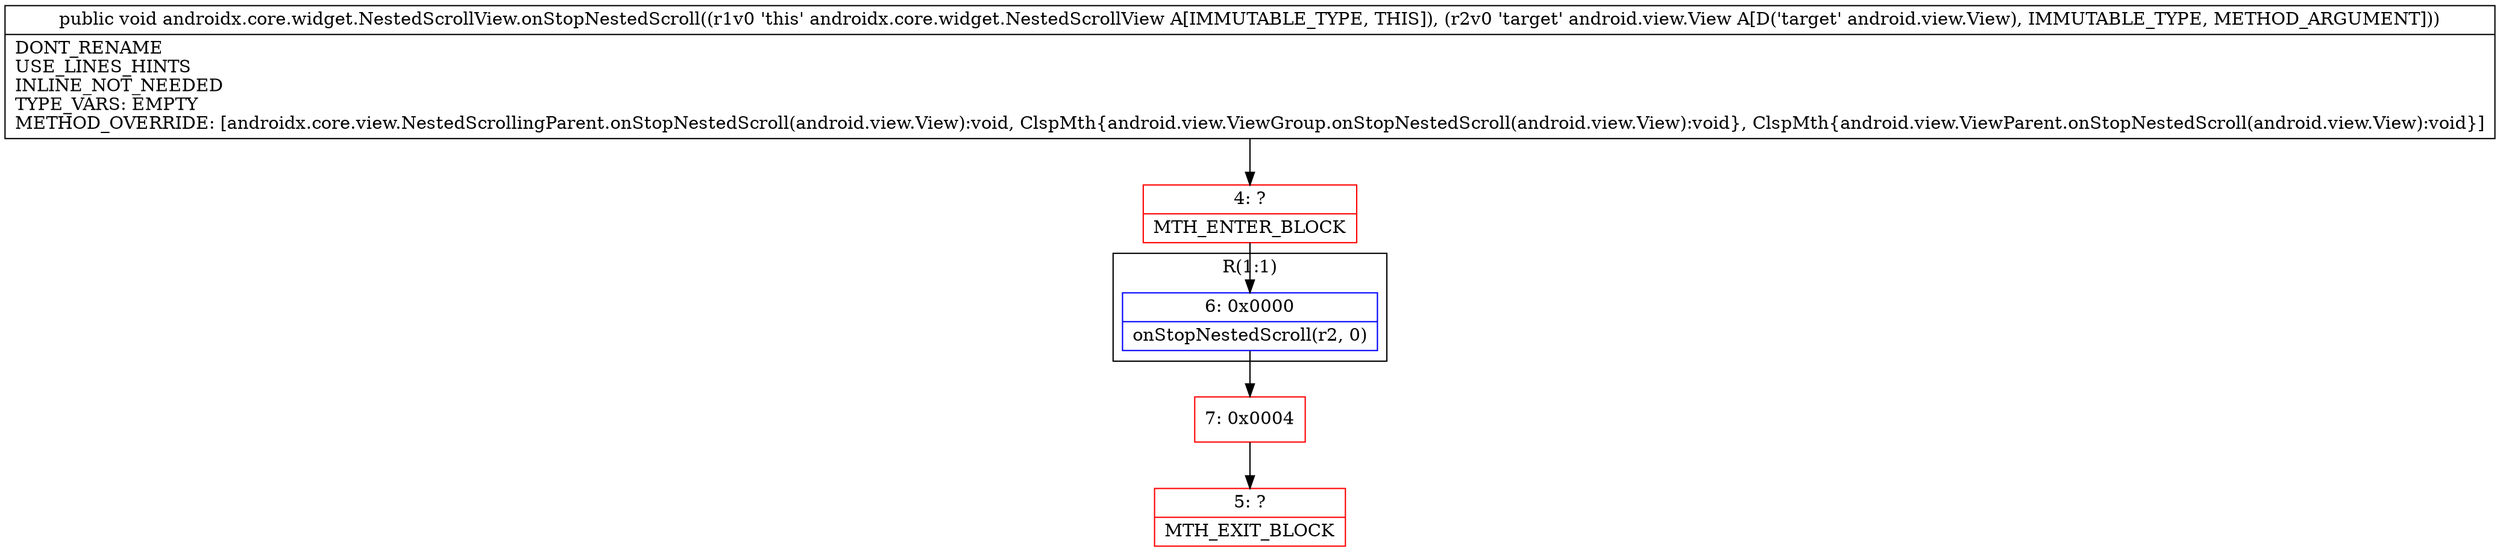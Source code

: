 digraph "CFG forandroidx.core.widget.NestedScrollView.onStopNestedScroll(Landroid\/view\/View;)V" {
subgraph cluster_Region_1986762165 {
label = "R(1:1)";
node [shape=record,color=blue];
Node_6 [shape=record,label="{6\:\ 0x0000|onStopNestedScroll(r2, 0)\l}"];
}
Node_4 [shape=record,color=red,label="{4\:\ ?|MTH_ENTER_BLOCK\l}"];
Node_7 [shape=record,color=red,label="{7\:\ 0x0004}"];
Node_5 [shape=record,color=red,label="{5\:\ ?|MTH_EXIT_BLOCK\l}"];
MethodNode[shape=record,label="{public void androidx.core.widget.NestedScrollView.onStopNestedScroll((r1v0 'this' androidx.core.widget.NestedScrollView A[IMMUTABLE_TYPE, THIS]), (r2v0 'target' android.view.View A[D('target' android.view.View), IMMUTABLE_TYPE, METHOD_ARGUMENT]))  | DONT_RENAME\lUSE_LINES_HINTS\lINLINE_NOT_NEEDED\lTYPE_VARS: EMPTY\lMETHOD_OVERRIDE: [androidx.core.view.NestedScrollingParent.onStopNestedScroll(android.view.View):void, ClspMth\{android.view.ViewGroup.onStopNestedScroll(android.view.View):void\}, ClspMth\{android.view.ViewParent.onStopNestedScroll(android.view.View):void\}]\l}"];
MethodNode -> Node_4;Node_6 -> Node_7;
Node_4 -> Node_6;
Node_7 -> Node_5;
}

